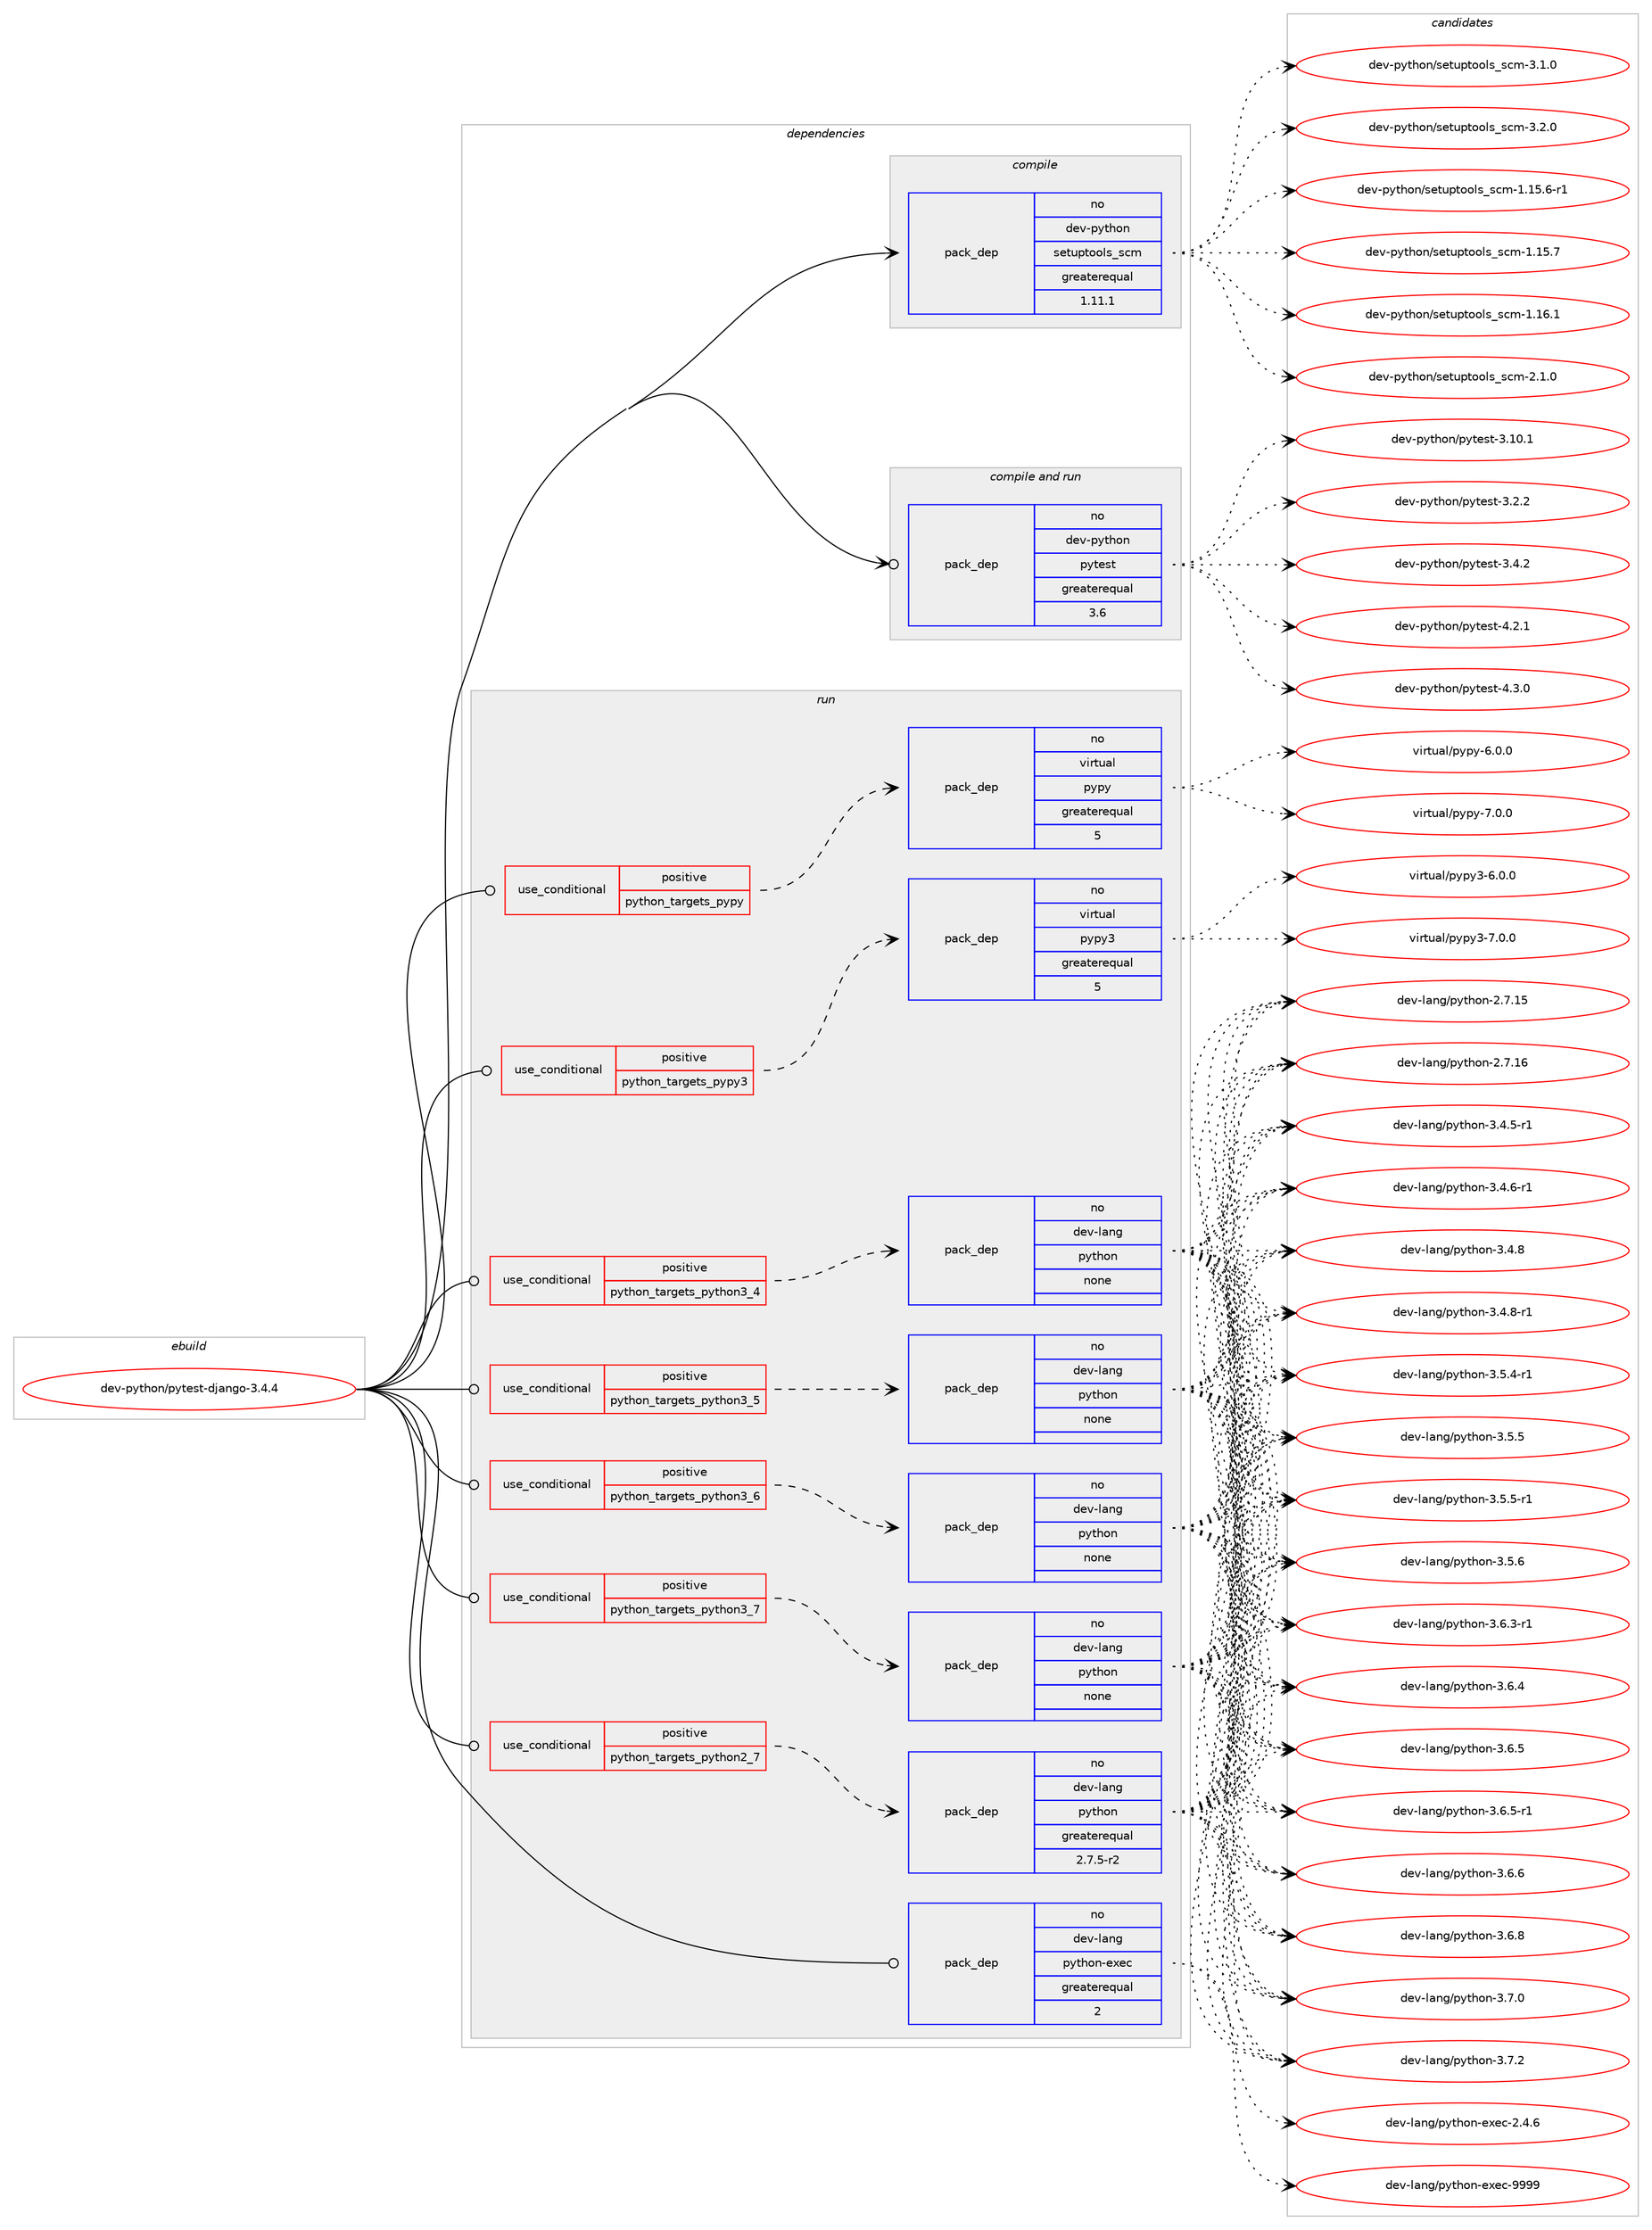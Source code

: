 digraph prolog {

# *************
# Graph options
# *************

newrank=true;
concentrate=true;
compound=true;
graph [rankdir=LR,fontname=Helvetica,fontsize=10,ranksep=1.5];#, ranksep=2.5, nodesep=0.2];
edge  [arrowhead=vee];
node  [fontname=Helvetica,fontsize=10];

# **********
# The ebuild
# **********

subgraph cluster_leftcol {
color=gray;
rank=same;
label=<<i>ebuild</i>>;
id [label="dev-python/pytest-django-3.4.4", color=red, width=4, href="../dev-python/pytest-django-3.4.4.svg"];
}

# ****************
# The dependencies
# ****************

subgraph cluster_midcol {
color=gray;
label=<<i>dependencies</i>>;
subgraph cluster_compile {
fillcolor="#eeeeee";
style=filled;
label=<<i>compile</i>>;
subgraph pack1027735 {
dependency1433158 [label=<<TABLE BORDER="0" CELLBORDER="1" CELLSPACING="0" CELLPADDING="4" WIDTH="220"><TR><TD ROWSPAN="6" CELLPADDING="30">pack_dep</TD></TR><TR><TD WIDTH="110">no</TD></TR><TR><TD>dev-python</TD></TR><TR><TD>setuptools_scm</TD></TR><TR><TD>greaterequal</TD></TR><TR><TD>1.11.1</TD></TR></TABLE>>, shape=none, color=blue];
}
id:e -> dependency1433158:w [weight=20,style="solid",arrowhead="vee"];
}
subgraph cluster_compileandrun {
fillcolor="#eeeeee";
style=filled;
label=<<i>compile and run</i>>;
subgraph pack1027736 {
dependency1433159 [label=<<TABLE BORDER="0" CELLBORDER="1" CELLSPACING="0" CELLPADDING="4" WIDTH="220"><TR><TD ROWSPAN="6" CELLPADDING="30">pack_dep</TD></TR><TR><TD WIDTH="110">no</TD></TR><TR><TD>dev-python</TD></TR><TR><TD>pytest</TD></TR><TR><TD>greaterequal</TD></TR><TR><TD>3.6</TD></TR></TABLE>>, shape=none, color=blue];
}
id:e -> dependency1433159:w [weight=20,style="solid",arrowhead="odotvee"];
}
subgraph cluster_run {
fillcolor="#eeeeee";
style=filled;
label=<<i>run</i>>;
subgraph cond382075 {
dependency1433160 [label=<<TABLE BORDER="0" CELLBORDER="1" CELLSPACING="0" CELLPADDING="4"><TR><TD ROWSPAN="3" CELLPADDING="10">use_conditional</TD></TR><TR><TD>positive</TD></TR><TR><TD>python_targets_pypy</TD></TR></TABLE>>, shape=none, color=red];
subgraph pack1027737 {
dependency1433161 [label=<<TABLE BORDER="0" CELLBORDER="1" CELLSPACING="0" CELLPADDING="4" WIDTH="220"><TR><TD ROWSPAN="6" CELLPADDING="30">pack_dep</TD></TR><TR><TD WIDTH="110">no</TD></TR><TR><TD>virtual</TD></TR><TR><TD>pypy</TD></TR><TR><TD>greaterequal</TD></TR><TR><TD>5</TD></TR></TABLE>>, shape=none, color=blue];
}
dependency1433160:e -> dependency1433161:w [weight=20,style="dashed",arrowhead="vee"];
}
id:e -> dependency1433160:w [weight=20,style="solid",arrowhead="odot"];
subgraph cond382076 {
dependency1433162 [label=<<TABLE BORDER="0" CELLBORDER="1" CELLSPACING="0" CELLPADDING="4"><TR><TD ROWSPAN="3" CELLPADDING="10">use_conditional</TD></TR><TR><TD>positive</TD></TR><TR><TD>python_targets_pypy3</TD></TR></TABLE>>, shape=none, color=red];
subgraph pack1027738 {
dependency1433163 [label=<<TABLE BORDER="0" CELLBORDER="1" CELLSPACING="0" CELLPADDING="4" WIDTH="220"><TR><TD ROWSPAN="6" CELLPADDING="30">pack_dep</TD></TR><TR><TD WIDTH="110">no</TD></TR><TR><TD>virtual</TD></TR><TR><TD>pypy3</TD></TR><TR><TD>greaterequal</TD></TR><TR><TD>5</TD></TR></TABLE>>, shape=none, color=blue];
}
dependency1433162:e -> dependency1433163:w [weight=20,style="dashed",arrowhead="vee"];
}
id:e -> dependency1433162:w [weight=20,style="solid",arrowhead="odot"];
subgraph cond382077 {
dependency1433164 [label=<<TABLE BORDER="0" CELLBORDER="1" CELLSPACING="0" CELLPADDING="4"><TR><TD ROWSPAN="3" CELLPADDING="10">use_conditional</TD></TR><TR><TD>positive</TD></TR><TR><TD>python_targets_python2_7</TD></TR></TABLE>>, shape=none, color=red];
subgraph pack1027739 {
dependency1433165 [label=<<TABLE BORDER="0" CELLBORDER="1" CELLSPACING="0" CELLPADDING="4" WIDTH="220"><TR><TD ROWSPAN="6" CELLPADDING="30">pack_dep</TD></TR><TR><TD WIDTH="110">no</TD></TR><TR><TD>dev-lang</TD></TR><TR><TD>python</TD></TR><TR><TD>greaterequal</TD></TR><TR><TD>2.7.5-r2</TD></TR></TABLE>>, shape=none, color=blue];
}
dependency1433164:e -> dependency1433165:w [weight=20,style="dashed",arrowhead="vee"];
}
id:e -> dependency1433164:w [weight=20,style="solid",arrowhead="odot"];
subgraph cond382078 {
dependency1433166 [label=<<TABLE BORDER="0" CELLBORDER="1" CELLSPACING="0" CELLPADDING="4"><TR><TD ROWSPAN="3" CELLPADDING="10">use_conditional</TD></TR><TR><TD>positive</TD></TR><TR><TD>python_targets_python3_4</TD></TR></TABLE>>, shape=none, color=red];
subgraph pack1027740 {
dependency1433167 [label=<<TABLE BORDER="0" CELLBORDER="1" CELLSPACING="0" CELLPADDING="4" WIDTH="220"><TR><TD ROWSPAN="6" CELLPADDING="30">pack_dep</TD></TR><TR><TD WIDTH="110">no</TD></TR><TR><TD>dev-lang</TD></TR><TR><TD>python</TD></TR><TR><TD>none</TD></TR><TR><TD></TD></TR></TABLE>>, shape=none, color=blue];
}
dependency1433166:e -> dependency1433167:w [weight=20,style="dashed",arrowhead="vee"];
}
id:e -> dependency1433166:w [weight=20,style="solid",arrowhead="odot"];
subgraph cond382079 {
dependency1433168 [label=<<TABLE BORDER="0" CELLBORDER="1" CELLSPACING="0" CELLPADDING="4"><TR><TD ROWSPAN="3" CELLPADDING="10">use_conditional</TD></TR><TR><TD>positive</TD></TR><TR><TD>python_targets_python3_5</TD></TR></TABLE>>, shape=none, color=red];
subgraph pack1027741 {
dependency1433169 [label=<<TABLE BORDER="0" CELLBORDER="1" CELLSPACING="0" CELLPADDING="4" WIDTH="220"><TR><TD ROWSPAN="6" CELLPADDING="30">pack_dep</TD></TR><TR><TD WIDTH="110">no</TD></TR><TR><TD>dev-lang</TD></TR><TR><TD>python</TD></TR><TR><TD>none</TD></TR><TR><TD></TD></TR></TABLE>>, shape=none, color=blue];
}
dependency1433168:e -> dependency1433169:w [weight=20,style="dashed",arrowhead="vee"];
}
id:e -> dependency1433168:w [weight=20,style="solid",arrowhead="odot"];
subgraph cond382080 {
dependency1433170 [label=<<TABLE BORDER="0" CELLBORDER="1" CELLSPACING="0" CELLPADDING="4"><TR><TD ROWSPAN="3" CELLPADDING="10">use_conditional</TD></TR><TR><TD>positive</TD></TR><TR><TD>python_targets_python3_6</TD></TR></TABLE>>, shape=none, color=red];
subgraph pack1027742 {
dependency1433171 [label=<<TABLE BORDER="0" CELLBORDER="1" CELLSPACING="0" CELLPADDING="4" WIDTH="220"><TR><TD ROWSPAN="6" CELLPADDING="30">pack_dep</TD></TR><TR><TD WIDTH="110">no</TD></TR><TR><TD>dev-lang</TD></TR><TR><TD>python</TD></TR><TR><TD>none</TD></TR><TR><TD></TD></TR></TABLE>>, shape=none, color=blue];
}
dependency1433170:e -> dependency1433171:w [weight=20,style="dashed",arrowhead="vee"];
}
id:e -> dependency1433170:w [weight=20,style="solid",arrowhead="odot"];
subgraph cond382081 {
dependency1433172 [label=<<TABLE BORDER="0" CELLBORDER="1" CELLSPACING="0" CELLPADDING="4"><TR><TD ROWSPAN="3" CELLPADDING="10">use_conditional</TD></TR><TR><TD>positive</TD></TR><TR><TD>python_targets_python3_7</TD></TR></TABLE>>, shape=none, color=red];
subgraph pack1027743 {
dependency1433173 [label=<<TABLE BORDER="0" CELLBORDER="1" CELLSPACING="0" CELLPADDING="4" WIDTH="220"><TR><TD ROWSPAN="6" CELLPADDING="30">pack_dep</TD></TR><TR><TD WIDTH="110">no</TD></TR><TR><TD>dev-lang</TD></TR><TR><TD>python</TD></TR><TR><TD>none</TD></TR><TR><TD></TD></TR></TABLE>>, shape=none, color=blue];
}
dependency1433172:e -> dependency1433173:w [weight=20,style="dashed",arrowhead="vee"];
}
id:e -> dependency1433172:w [weight=20,style="solid",arrowhead="odot"];
subgraph pack1027744 {
dependency1433174 [label=<<TABLE BORDER="0" CELLBORDER="1" CELLSPACING="0" CELLPADDING="4" WIDTH="220"><TR><TD ROWSPAN="6" CELLPADDING="30">pack_dep</TD></TR><TR><TD WIDTH="110">no</TD></TR><TR><TD>dev-lang</TD></TR><TR><TD>python-exec</TD></TR><TR><TD>greaterequal</TD></TR><TR><TD>2</TD></TR></TABLE>>, shape=none, color=blue];
}
id:e -> dependency1433174:w [weight=20,style="solid",arrowhead="odot"];
}
}

# **************
# The candidates
# **************

subgraph cluster_choices {
rank=same;
color=gray;
label=<<i>candidates</i>>;

subgraph choice1027735 {
color=black;
nodesep=1;
choice10010111845112121116104111110471151011161171121161111111081159511599109454946495346544511449 [label="dev-python/setuptools_scm-1.15.6-r1", color=red, width=4,href="../dev-python/setuptools_scm-1.15.6-r1.svg"];
choice1001011184511212111610411111047115101116117112116111111108115951159910945494649534655 [label="dev-python/setuptools_scm-1.15.7", color=red, width=4,href="../dev-python/setuptools_scm-1.15.7.svg"];
choice1001011184511212111610411111047115101116117112116111111108115951159910945494649544649 [label="dev-python/setuptools_scm-1.16.1", color=red, width=4,href="../dev-python/setuptools_scm-1.16.1.svg"];
choice10010111845112121116104111110471151011161171121161111111081159511599109455046494648 [label="dev-python/setuptools_scm-2.1.0", color=red, width=4,href="../dev-python/setuptools_scm-2.1.0.svg"];
choice10010111845112121116104111110471151011161171121161111111081159511599109455146494648 [label="dev-python/setuptools_scm-3.1.0", color=red, width=4,href="../dev-python/setuptools_scm-3.1.0.svg"];
choice10010111845112121116104111110471151011161171121161111111081159511599109455146504648 [label="dev-python/setuptools_scm-3.2.0", color=red, width=4,href="../dev-python/setuptools_scm-3.2.0.svg"];
dependency1433158:e -> choice10010111845112121116104111110471151011161171121161111111081159511599109454946495346544511449:w [style=dotted,weight="100"];
dependency1433158:e -> choice1001011184511212111610411111047115101116117112116111111108115951159910945494649534655:w [style=dotted,weight="100"];
dependency1433158:e -> choice1001011184511212111610411111047115101116117112116111111108115951159910945494649544649:w [style=dotted,weight="100"];
dependency1433158:e -> choice10010111845112121116104111110471151011161171121161111111081159511599109455046494648:w [style=dotted,weight="100"];
dependency1433158:e -> choice10010111845112121116104111110471151011161171121161111111081159511599109455146494648:w [style=dotted,weight="100"];
dependency1433158:e -> choice10010111845112121116104111110471151011161171121161111111081159511599109455146504648:w [style=dotted,weight="100"];
}
subgraph choice1027736 {
color=black;
nodesep=1;
choice100101118451121211161041111104711212111610111511645514649484649 [label="dev-python/pytest-3.10.1", color=red, width=4,href="../dev-python/pytest-3.10.1.svg"];
choice1001011184511212111610411111047112121116101115116455146504650 [label="dev-python/pytest-3.2.2", color=red, width=4,href="../dev-python/pytest-3.2.2.svg"];
choice1001011184511212111610411111047112121116101115116455146524650 [label="dev-python/pytest-3.4.2", color=red, width=4,href="../dev-python/pytest-3.4.2.svg"];
choice1001011184511212111610411111047112121116101115116455246504649 [label="dev-python/pytest-4.2.1", color=red, width=4,href="../dev-python/pytest-4.2.1.svg"];
choice1001011184511212111610411111047112121116101115116455246514648 [label="dev-python/pytest-4.3.0", color=red, width=4,href="../dev-python/pytest-4.3.0.svg"];
dependency1433159:e -> choice100101118451121211161041111104711212111610111511645514649484649:w [style=dotted,weight="100"];
dependency1433159:e -> choice1001011184511212111610411111047112121116101115116455146504650:w [style=dotted,weight="100"];
dependency1433159:e -> choice1001011184511212111610411111047112121116101115116455146524650:w [style=dotted,weight="100"];
dependency1433159:e -> choice1001011184511212111610411111047112121116101115116455246504649:w [style=dotted,weight="100"];
dependency1433159:e -> choice1001011184511212111610411111047112121116101115116455246514648:w [style=dotted,weight="100"];
}
subgraph choice1027737 {
color=black;
nodesep=1;
choice1181051141161179710847112121112121455446484648 [label="virtual/pypy-6.0.0", color=red, width=4,href="../virtual/pypy-6.0.0.svg"];
choice1181051141161179710847112121112121455546484648 [label="virtual/pypy-7.0.0", color=red, width=4,href="../virtual/pypy-7.0.0.svg"];
dependency1433161:e -> choice1181051141161179710847112121112121455446484648:w [style=dotted,weight="100"];
dependency1433161:e -> choice1181051141161179710847112121112121455546484648:w [style=dotted,weight="100"];
}
subgraph choice1027738 {
color=black;
nodesep=1;
choice118105114116117971084711212111212151455446484648 [label="virtual/pypy3-6.0.0", color=red, width=4,href="../virtual/pypy3-6.0.0.svg"];
choice118105114116117971084711212111212151455546484648 [label="virtual/pypy3-7.0.0", color=red, width=4,href="../virtual/pypy3-7.0.0.svg"];
dependency1433163:e -> choice118105114116117971084711212111212151455446484648:w [style=dotted,weight="100"];
dependency1433163:e -> choice118105114116117971084711212111212151455546484648:w [style=dotted,weight="100"];
}
subgraph choice1027739 {
color=black;
nodesep=1;
choice10010111845108971101034711212111610411111045504655464953 [label="dev-lang/python-2.7.15", color=red, width=4,href="../dev-lang/python-2.7.15.svg"];
choice10010111845108971101034711212111610411111045504655464954 [label="dev-lang/python-2.7.16", color=red, width=4,href="../dev-lang/python-2.7.16.svg"];
choice1001011184510897110103471121211161041111104551465246534511449 [label="dev-lang/python-3.4.5-r1", color=red, width=4,href="../dev-lang/python-3.4.5-r1.svg"];
choice1001011184510897110103471121211161041111104551465246544511449 [label="dev-lang/python-3.4.6-r1", color=red, width=4,href="../dev-lang/python-3.4.6-r1.svg"];
choice100101118451089711010347112121116104111110455146524656 [label="dev-lang/python-3.4.8", color=red, width=4,href="../dev-lang/python-3.4.8.svg"];
choice1001011184510897110103471121211161041111104551465246564511449 [label="dev-lang/python-3.4.8-r1", color=red, width=4,href="../dev-lang/python-3.4.8-r1.svg"];
choice1001011184510897110103471121211161041111104551465346524511449 [label="dev-lang/python-3.5.4-r1", color=red, width=4,href="../dev-lang/python-3.5.4-r1.svg"];
choice100101118451089711010347112121116104111110455146534653 [label="dev-lang/python-3.5.5", color=red, width=4,href="../dev-lang/python-3.5.5.svg"];
choice1001011184510897110103471121211161041111104551465346534511449 [label="dev-lang/python-3.5.5-r1", color=red, width=4,href="../dev-lang/python-3.5.5-r1.svg"];
choice100101118451089711010347112121116104111110455146534654 [label="dev-lang/python-3.5.6", color=red, width=4,href="../dev-lang/python-3.5.6.svg"];
choice1001011184510897110103471121211161041111104551465446514511449 [label="dev-lang/python-3.6.3-r1", color=red, width=4,href="../dev-lang/python-3.6.3-r1.svg"];
choice100101118451089711010347112121116104111110455146544652 [label="dev-lang/python-3.6.4", color=red, width=4,href="../dev-lang/python-3.6.4.svg"];
choice100101118451089711010347112121116104111110455146544653 [label="dev-lang/python-3.6.5", color=red, width=4,href="../dev-lang/python-3.6.5.svg"];
choice1001011184510897110103471121211161041111104551465446534511449 [label="dev-lang/python-3.6.5-r1", color=red, width=4,href="../dev-lang/python-3.6.5-r1.svg"];
choice100101118451089711010347112121116104111110455146544654 [label="dev-lang/python-3.6.6", color=red, width=4,href="../dev-lang/python-3.6.6.svg"];
choice100101118451089711010347112121116104111110455146544656 [label="dev-lang/python-3.6.8", color=red, width=4,href="../dev-lang/python-3.6.8.svg"];
choice100101118451089711010347112121116104111110455146554648 [label="dev-lang/python-3.7.0", color=red, width=4,href="../dev-lang/python-3.7.0.svg"];
choice100101118451089711010347112121116104111110455146554650 [label="dev-lang/python-3.7.2", color=red, width=4,href="../dev-lang/python-3.7.2.svg"];
dependency1433165:e -> choice10010111845108971101034711212111610411111045504655464953:w [style=dotted,weight="100"];
dependency1433165:e -> choice10010111845108971101034711212111610411111045504655464954:w [style=dotted,weight="100"];
dependency1433165:e -> choice1001011184510897110103471121211161041111104551465246534511449:w [style=dotted,weight="100"];
dependency1433165:e -> choice1001011184510897110103471121211161041111104551465246544511449:w [style=dotted,weight="100"];
dependency1433165:e -> choice100101118451089711010347112121116104111110455146524656:w [style=dotted,weight="100"];
dependency1433165:e -> choice1001011184510897110103471121211161041111104551465246564511449:w [style=dotted,weight="100"];
dependency1433165:e -> choice1001011184510897110103471121211161041111104551465346524511449:w [style=dotted,weight="100"];
dependency1433165:e -> choice100101118451089711010347112121116104111110455146534653:w [style=dotted,weight="100"];
dependency1433165:e -> choice1001011184510897110103471121211161041111104551465346534511449:w [style=dotted,weight="100"];
dependency1433165:e -> choice100101118451089711010347112121116104111110455146534654:w [style=dotted,weight="100"];
dependency1433165:e -> choice1001011184510897110103471121211161041111104551465446514511449:w [style=dotted,weight="100"];
dependency1433165:e -> choice100101118451089711010347112121116104111110455146544652:w [style=dotted,weight="100"];
dependency1433165:e -> choice100101118451089711010347112121116104111110455146544653:w [style=dotted,weight="100"];
dependency1433165:e -> choice1001011184510897110103471121211161041111104551465446534511449:w [style=dotted,weight="100"];
dependency1433165:e -> choice100101118451089711010347112121116104111110455146544654:w [style=dotted,weight="100"];
dependency1433165:e -> choice100101118451089711010347112121116104111110455146544656:w [style=dotted,weight="100"];
dependency1433165:e -> choice100101118451089711010347112121116104111110455146554648:w [style=dotted,weight="100"];
dependency1433165:e -> choice100101118451089711010347112121116104111110455146554650:w [style=dotted,weight="100"];
}
subgraph choice1027740 {
color=black;
nodesep=1;
choice10010111845108971101034711212111610411111045504655464953 [label="dev-lang/python-2.7.15", color=red, width=4,href="../dev-lang/python-2.7.15.svg"];
choice10010111845108971101034711212111610411111045504655464954 [label="dev-lang/python-2.7.16", color=red, width=4,href="../dev-lang/python-2.7.16.svg"];
choice1001011184510897110103471121211161041111104551465246534511449 [label="dev-lang/python-3.4.5-r1", color=red, width=4,href="../dev-lang/python-3.4.5-r1.svg"];
choice1001011184510897110103471121211161041111104551465246544511449 [label="dev-lang/python-3.4.6-r1", color=red, width=4,href="../dev-lang/python-3.4.6-r1.svg"];
choice100101118451089711010347112121116104111110455146524656 [label="dev-lang/python-3.4.8", color=red, width=4,href="../dev-lang/python-3.4.8.svg"];
choice1001011184510897110103471121211161041111104551465246564511449 [label="dev-lang/python-3.4.8-r1", color=red, width=4,href="../dev-lang/python-3.4.8-r1.svg"];
choice1001011184510897110103471121211161041111104551465346524511449 [label="dev-lang/python-3.5.4-r1", color=red, width=4,href="../dev-lang/python-3.5.4-r1.svg"];
choice100101118451089711010347112121116104111110455146534653 [label="dev-lang/python-3.5.5", color=red, width=4,href="../dev-lang/python-3.5.5.svg"];
choice1001011184510897110103471121211161041111104551465346534511449 [label="dev-lang/python-3.5.5-r1", color=red, width=4,href="../dev-lang/python-3.5.5-r1.svg"];
choice100101118451089711010347112121116104111110455146534654 [label="dev-lang/python-3.5.6", color=red, width=4,href="../dev-lang/python-3.5.6.svg"];
choice1001011184510897110103471121211161041111104551465446514511449 [label="dev-lang/python-3.6.3-r1", color=red, width=4,href="../dev-lang/python-3.6.3-r1.svg"];
choice100101118451089711010347112121116104111110455146544652 [label="dev-lang/python-3.6.4", color=red, width=4,href="../dev-lang/python-3.6.4.svg"];
choice100101118451089711010347112121116104111110455146544653 [label="dev-lang/python-3.6.5", color=red, width=4,href="../dev-lang/python-3.6.5.svg"];
choice1001011184510897110103471121211161041111104551465446534511449 [label="dev-lang/python-3.6.5-r1", color=red, width=4,href="../dev-lang/python-3.6.5-r1.svg"];
choice100101118451089711010347112121116104111110455146544654 [label="dev-lang/python-3.6.6", color=red, width=4,href="../dev-lang/python-3.6.6.svg"];
choice100101118451089711010347112121116104111110455146544656 [label="dev-lang/python-3.6.8", color=red, width=4,href="../dev-lang/python-3.6.8.svg"];
choice100101118451089711010347112121116104111110455146554648 [label="dev-lang/python-3.7.0", color=red, width=4,href="../dev-lang/python-3.7.0.svg"];
choice100101118451089711010347112121116104111110455146554650 [label="dev-lang/python-3.7.2", color=red, width=4,href="../dev-lang/python-3.7.2.svg"];
dependency1433167:e -> choice10010111845108971101034711212111610411111045504655464953:w [style=dotted,weight="100"];
dependency1433167:e -> choice10010111845108971101034711212111610411111045504655464954:w [style=dotted,weight="100"];
dependency1433167:e -> choice1001011184510897110103471121211161041111104551465246534511449:w [style=dotted,weight="100"];
dependency1433167:e -> choice1001011184510897110103471121211161041111104551465246544511449:w [style=dotted,weight="100"];
dependency1433167:e -> choice100101118451089711010347112121116104111110455146524656:w [style=dotted,weight="100"];
dependency1433167:e -> choice1001011184510897110103471121211161041111104551465246564511449:w [style=dotted,weight="100"];
dependency1433167:e -> choice1001011184510897110103471121211161041111104551465346524511449:w [style=dotted,weight="100"];
dependency1433167:e -> choice100101118451089711010347112121116104111110455146534653:w [style=dotted,weight="100"];
dependency1433167:e -> choice1001011184510897110103471121211161041111104551465346534511449:w [style=dotted,weight="100"];
dependency1433167:e -> choice100101118451089711010347112121116104111110455146534654:w [style=dotted,weight="100"];
dependency1433167:e -> choice1001011184510897110103471121211161041111104551465446514511449:w [style=dotted,weight="100"];
dependency1433167:e -> choice100101118451089711010347112121116104111110455146544652:w [style=dotted,weight="100"];
dependency1433167:e -> choice100101118451089711010347112121116104111110455146544653:w [style=dotted,weight="100"];
dependency1433167:e -> choice1001011184510897110103471121211161041111104551465446534511449:w [style=dotted,weight="100"];
dependency1433167:e -> choice100101118451089711010347112121116104111110455146544654:w [style=dotted,weight="100"];
dependency1433167:e -> choice100101118451089711010347112121116104111110455146544656:w [style=dotted,weight="100"];
dependency1433167:e -> choice100101118451089711010347112121116104111110455146554648:w [style=dotted,weight="100"];
dependency1433167:e -> choice100101118451089711010347112121116104111110455146554650:w [style=dotted,weight="100"];
}
subgraph choice1027741 {
color=black;
nodesep=1;
choice10010111845108971101034711212111610411111045504655464953 [label="dev-lang/python-2.7.15", color=red, width=4,href="../dev-lang/python-2.7.15.svg"];
choice10010111845108971101034711212111610411111045504655464954 [label="dev-lang/python-2.7.16", color=red, width=4,href="../dev-lang/python-2.7.16.svg"];
choice1001011184510897110103471121211161041111104551465246534511449 [label="dev-lang/python-3.4.5-r1", color=red, width=4,href="../dev-lang/python-3.4.5-r1.svg"];
choice1001011184510897110103471121211161041111104551465246544511449 [label="dev-lang/python-3.4.6-r1", color=red, width=4,href="../dev-lang/python-3.4.6-r1.svg"];
choice100101118451089711010347112121116104111110455146524656 [label="dev-lang/python-3.4.8", color=red, width=4,href="../dev-lang/python-3.4.8.svg"];
choice1001011184510897110103471121211161041111104551465246564511449 [label="dev-lang/python-3.4.8-r1", color=red, width=4,href="../dev-lang/python-3.4.8-r1.svg"];
choice1001011184510897110103471121211161041111104551465346524511449 [label="dev-lang/python-3.5.4-r1", color=red, width=4,href="../dev-lang/python-3.5.4-r1.svg"];
choice100101118451089711010347112121116104111110455146534653 [label="dev-lang/python-3.5.5", color=red, width=4,href="../dev-lang/python-3.5.5.svg"];
choice1001011184510897110103471121211161041111104551465346534511449 [label="dev-lang/python-3.5.5-r1", color=red, width=4,href="../dev-lang/python-3.5.5-r1.svg"];
choice100101118451089711010347112121116104111110455146534654 [label="dev-lang/python-3.5.6", color=red, width=4,href="../dev-lang/python-3.5.6.svg"];
choice1001011184510897110103471121211161041111104551465446514511449 [label="dev-lang/python-3.6.3-r1", color=red, width=4,href="../dev-lang/python-3.6.3-r1.svg"];
choice100101118451089711010347112121116104111110455146544652 [label="dev-lang/python-3.6.4", color=red, width=4,href="../dev-lang/python-3.6.4.svg"];
choice100101118451089711010347112121116104111110455146544653 [label="dev-lang/python-3.6.5", color=red, width=4,href="../dev-lang/python-3.6.5.svg"];
choice1001011184510897110103471121211161041111104551465446534511449 [label="dev-lang/python-3.6.5-r1", color=red, width=4,href="../dev-lang/python-3.6.5-r1.svg"];
choice100101118451089711010347112121116104111110455146544654 [label="dev-lang/python-3.6.6", color=red, width=4,href="../dev-lang/python-3.6.6.svg"];
choice100101118451089711010347112121116104111110455146544656 [label="dev-lang/python-3.6.8", color=red, width=4,href="../dev-lang/python-3.6.8.svg"];
choice100101118451089711010347112121116104111110455146554648 [label="dev-lang/python-3.7.0", color=red, width=4,href="../dev-lang/python-3.7.0.svg"];
choice100101118451089711010347112121116104111110455146554650 [label="dev-lang/python-3.7.2", color=red, width=4,href="../dev-lang/python-3.7.2.svg"];
dependency1433169:e -> choice10010111845108971101034711212111610411111045504655464953:w [style=dotted,weight="100"];
dependency1433169:e -> choice10010111845108971101034711212111610411111045504655464954:w [style=dotted,weight="100"];
dependency1433169:e -> choice1001011184510897110103471121211161041111104551465246534511449:w [style=dotted,weight="100"];
dependency1433169:e -> choice1001011184510897110103471121211161041111104551465246544511449:w [style=dotted,weight="100"];
dependency1433169:e -> choice100101118451089711010347112121116104111110455146524656:w [style=dotted,weight="100"];
dependency1433169:e -> choice1001011184510897110103471121211161041111104551465246564511449:w [style=dotted,weight="100"];
dependency1433169:e -> choice1001011184510897110103471121211161041111104551465346524511449:w [style=dotted,weight="100"];
dependency1433169:e -> choice100101118451089711010347112121116104111110455146534653:w [style=dotted,weight="100"];
dependency1433169:e -> choice1001011184510897110103471121211161041111104551465346534511449:w [style=dotted,weight="100"];
dependency1433169:e -> choice100101118451089711010347112121116104111110455146534654:w [style=dotted,weight="100"];
dependency1433169:e -> choice1001011184510897110103471121211161041111104551465446514511449:w [style=dotted,weight="100"];
dependency1433169:e -> choice100101118451089711010347112121116104111110455146544652:w [style=dotted,weight="100"];
dependency1433169:e -> choice100101118451089711010347112121116104111110455146544653:w [style=dotted,weight="100"];
dependency1433169:e -> choice1001011184510897110103471121211161041111104551465446534511449:w [style=dotted,weight="100"];
dependency1433169:e -> choice100101118451089711010347112121116104111110455146544654:w [style=dotted,weight="100"];
dependency1433169:e -> choice100101118451089711010347112121116104111110455146544656:w [style=dotted,weight="100"];
dependency1433169:e -> choice100101118451089711010347112121116104111110455146554648:w [style=dotted,weight="100"];
dependency1433169:e -> choice100101118451089711010347112121116104111110455146554650:w [style=dotted,weight="100"];
}
subgraph choice1027742 {
color=black;
nodesep=1;
choice10010111845108971101034711212111610411111045504655464953 [label="dev-lang/python-2.7.15", color=red, width=4,href="../dev-lang/python-2.7.15.svg"];
choice10010111845108971101034711212111610411111045504655464954 [label="dev-lang/python-2.7.16", color=red, width=4,href="../dev-lang/python-2.7.16.svg"];
choice1001011184510897110103471121211161041111104551465246534511449 [label="dev-lang/python-3.4.5-r1", color=red, width=4,href="../dev-lang/python-3.4.5-r1.svg"];
choice1001011184510897110103471121211161041111104551465246544511449 [label="dev-lang/python-3.4.6-r1", color=red, width=4,href="../dev-lang/python-3.4.6-r1.svg"];
choice100101118451089711010347112121116104111110455146524656 [label="dev-lang/python-3.4.8", color=red, width=4,href="../dev-lang/python-3.4.8.svg"];
choice1001011184510897110103471121211161041111104551465246564511449 [label="dev-lang/python-3.4.8-r1", color=red, width=4,href="../dev-lang/python-3.4.8-r1.svg"];
choice1001011184510897110103471121211161041111104551465346524511449 [label="dev-lang/python-3.5.4-r1", color=red, width=4,href="../dev-lang/python-3.5.4-r1.svg"];
choice100101118451089711010347112121116104111110455146534653 [label="dev-lang/python-3.5.5", color=red, width=4,href="../dev-lang/python-3.5.5.svg"];
choice1001011184510897110103471121211161041111104551465346534511449 [label="dev-lang/python-3.5.5-r1", color=red, width=4,href="../dev-lang/python-3.5.5-r1.svg"];
choice100101118451089711010347112121116104111110455146534654 [label="dev-lang/python-3.5.6", color=red, width=4,href="../dev-lang/python-3.5.6.svg"];
choice1001011184510897110103471121211161041111104551465446514511449 [label="dev-lang/python-3.6.3-r1", color=red, width=4,href="../dev-lang/python-3.6.3-r1.svg"];
choice100101118451089711010347112121116104111110455146544652 [label="dev-lang/python-3.6.4", color=red, width=4,href="../dev-lang/python-3.6.4.svg"];
choice100101118451089711010347112121116104111110455146544653 [label="dev-lang/python-3.6.5", color=red, width=4,href="../dev-lang/python-3.6.5.svg"];
choice1001011184510897110103471121211161041111104551465446534511449 [label="dev-lang/python-3.6.5-r1", color=red, width=4,href="../dev-lang/python-3.6.5-r1.svg"];
choice100101118451089711010347112121116104111110455146544654 [label="dev-lang/python-3.6.6", color=red, width=4,href="../dev-lang/python-3.6.6.svg"];
choice100101118451089711010347112121116104111110455146544656 [label="dev-lang/python-3.6.8", color=red, width=4,href="../dev-lang/python-3.6.8.svg"];
choice100101118451089711010347112121116104111110455146554648 [label="dev-lang/python-3.7.0", color=red, width=4,href="../dev-lang/python-3.7.0.svg"];
choice100101118451089711010347112121116104111110455146554650 [label="dev-lang/python-3.7.2", color=red, width=4,href="../dev-lang/python-3.7.2.svg"];
dependency1433171:e -> choice10010111845108971101034711212111610411111045504655464953:w [style=dotted,weight="100"];
dependency1433171:e -> choice10010111845108971101034711212111610411111045504655464954:w [style=dotted,weight="100"];
dependency1433171:e -> choice1001011184510897110103471121211161041111104551465246534511449:w [style=dotted,weight="100"];
dependency1433171:e -> choice1001011184510897110103471121211161041111104551465246544511449:w [style=dotted,weight="100"];
dependency1433171:e -> choice100101118451089711010347112121116104111110455146524656:w [style=dotted,weight="100"];
dependency1433171:e -> choice1001011184510897110103471121211161041111104551465246564511449:w [style=dotted,weight="100"];
dependency1433171:e -> choice1001011184510897110103471121211161041111104551465346524511449:w [style=dotted,weight="100"];
dependency1433171:e -> choice100101118451089711010347112121116104111110455146534653:w [style=dotted,weight="100"];
dependency1433171:e -> choice1001011184510897110103471121211161041111104551465346534511449:w [style=dotted,weight="100"];
dependency1433171:e -> choice100101118451089711010347112121116104111110455146534654:w [style=dotted,weight="100"];
dependency1433171:e -> choice1001011184510897110103471121211161041111104551465446514511449:w [style=dotted,weight="100"];
dependency1433171:e -> choice100101118451089711010347112121116104111110455146544652:w [style=dotted,weight="100"];
dependency1433171:e -> choice100101118451089711010347112121116104111110455146544653:w [style=dotted,weight="100"];
dependency1433171:e -> choice1001011184510897110103471121211161041111104551465446534511449:w [style=dotted,weight="100"];
dependency1433171:e -> choice100101118451089711010347112121116104111110455146544654:w [style=dotted,weight="100"];
dependency1433171:e -> choice100101118451089711010347112121116104111110455146544656:w [style=dotted,weight="100"];
dependency1433171:e -> choice100101118451089711010347112121116104111110455146554648:w [style=dotted,weight="100"];
dependency1433171:e -> choice100101118451089711010347112121116104111110455146554650:w [style=dotted,weight="100"];
}
subgraph choice1027743 {
color=black;
nodesep=1;
choice10010111845108971101034711212111610411111045504655464953 [label="dev-lang/python-2.7.15", color=red, width=4,href="../dev-lang/python-2.7.15.svg"];
choice10010111845108971101034711212111610411111045504655464954 [label="dev-lang/python-2.7.16", color=red, width=4,href="../dev-lang/python-2.7.16.svg"];
choice1001011184510897110103471121211161041111104551465246534511449 [label="dev-lang/python-3.4.5-r1", color=red, width=4,href="../dev-lang/python-3.4.5-r1.svg"];
choice1001011184510897110103471121211161041111104551465246544511449 [label="dev-lang/python-3.4.6-r1", color=red, width=4,href="../dev-lang/python-3.4.6-r1.svg"];
choice100101118451089711010347112121116104111110455146524656 [label="dev-lang/python-3.4.8", color=red, width=4,href="../dev-lang/python-3.4.8.svg"];
choice1001011184510897110103471121211161041111104551465246564511449 [label="dev-lang/python-3.4.8-r1", color=red, width=4,href="../dev-lang/python-3.4.8-r1.svg"];
choice1001011184510897110103471121211161041111104551465346524511449 [label="dev-lang/python-3.5.4-r1", color=red, width=4,href="../dev-lang/python-3.5.4-r1.svg"];
choice100101118451089711010347112121116104111110455146534653 [label="dev-lang/python-3.5.5", color=red, width=4,href="../dev-lang/python-3.5.5.svg"];
choice1001011184510897110103471121211161041111104551465346534511449 [label="dev-lang/python-3.5.5-r1", color=red, width=4,href="../dev-lang/python-3.5.5-r1.svg"];
choice100101118451089711010347112121116104111110455146534654 [label="dev-lang/python-3.5.6", color=red, width=4,href="../dev-lang/python-3.5.6.svg"];
choice1001011184510897110103471121211161041111104551465446514511449 [label="dev-lang/python-3.6.3-r1", color=red, width=4,href="../dev-lang/python-3.6.3-r1.svg"];
choice100101118451089711010347112121116104111110455146544652 [label="dev-lang/python-3.6.4", color=red, width=4,href="../dev-lang/python-3.6.4.svg"];
choice100101118451089711010347112121116104111110455146544653 [label="dev-lang/python-3.6.5", color=red, width=4,href="../dev-lang/python-3.6.5.svg"];
choice1001011184510897110103471121211161041111104551465446534511449 [label="dev-lang/python-3.6.5-r1", color=red, width=4,href="../dev-lang/python-3.6.5-r1.svg"];
choice100101118451089711010347112121116104111110455146544654 [label="dev-lang/python-3.6.6", color=red, width=4,href="../dev-lang/python-3.6.6.svg"];
choice100101118451089711010347112121116104111110455146544656 [label="dev-lang/python-3.6.8", color=red, width=4,href="../dev-lang/python-3.6.8.svg"];
choice100101118451089711010347112121116104111110455146554648 [label="dev-lang/python-3.7.0", color=red, width=4,href="../dev-lang/python-3.7.0.svg"];
choice100101118451089711010347112121116104111110455146554650 [label="dev-lang/python-3.7.2", color=red, width=4,href="../dev-lang/python-3.7.2.svg"];
dependency1433173:e -> choice10010111845108971101034711212111610411111045504655464953:w [style=dotted,weight="100"];
dependency1433173:e -> choice10010111845108971101034711212111610411111045504655464954:w [style=dotted,weight="100"];
dependency1433173:e -> choice1001011184510897110103471121211161041111104551465246534511449:w [style=dotted,weight="100"];
dependency1433173:e -> choice1001011184510897110103471121211161041111104551465246544511449:w [style=dotted,weight="100"];
dependency1433173:e -> choice100101118451089711010347112121116104111110455146524656:w [style=dotted,weight="100"];
dependency1433173:e -> choice1001011184510897110103471121211161041111104551465246564511449:w [style=dotted,weight="100"];
dependency1433173:e -> choice1001011184510897110103471121211161041111104551465346524511449:w [style=dotted,weight="100"];
dependency1433173:e -> choice100101118451089711010347112121116104111110455146534653:w [style=dotted,weight="100"];
dependency1433173:e -> choice1001011184510897110103471121211161041111104551465346534511449:w [style=dotted,weight="100"];
dependency1433173:e -> choice100101118451089711010347112121116104111110455146534654:w [style=dotted,weight="100"];
dependency1433173:e -> choice1001011184510897110103471121211161041111104551465446514511449:w [style=dotted,weight="100"];
dependency1433173:e -> choice100101118451089711010347112121116104111110455146544652:w [style=dotted,weight="100"];
dependency1433173:e -> choice100101118451089711010347112121116104111110455146544653:w [style=dotted,weight="100"];
dependency1433173:e -> choice1001011184510897110103471121211161041111104551465446534511449:w [style=dotted,weight="100"];
dependency1433173:e -> choice100101118451089711010347112121116104111110455146544654:w [style=dotted,weight="100"];
dependency1433173:e -> choice100101118451089711010347112121116104111110455146544656:w [style=dotted,weight="100"];
dependency1433173:e -> choice100101118451089711010347112121116104111110455146554648:w [style=dotted,weight="100"];
dependency1433173:e -> choice100101118451089711010347112121116104111110455146554650:w [style=dotted,weight="100"];
}
subgraph choice1027744 {
color=black;
nodesep=1;
choice1001011184510897110103471121211161041111104510112010199455046524654 [label="dev-lang/python-exec-2.4.6", color=red, width=4,href="../dev-lang/python-exec-2.4.6.svg"];
choice10010111845108971101034711212111610411111045101120101994557575757 [label="dev-lang/python-exec-9999", color=red, width=4,href="../dev-lang/python-exec-9999.svg"];
dependency1433174:e -> choice1001011184510897110103471121211161041111104510112010199455046524654:w [style=dotted,weight="100"];
dependency1433174:e -> choice10010111845108971101034711212111610411111045101120101994557575757:w [style=dotted,weight="100"];
}
}

}
